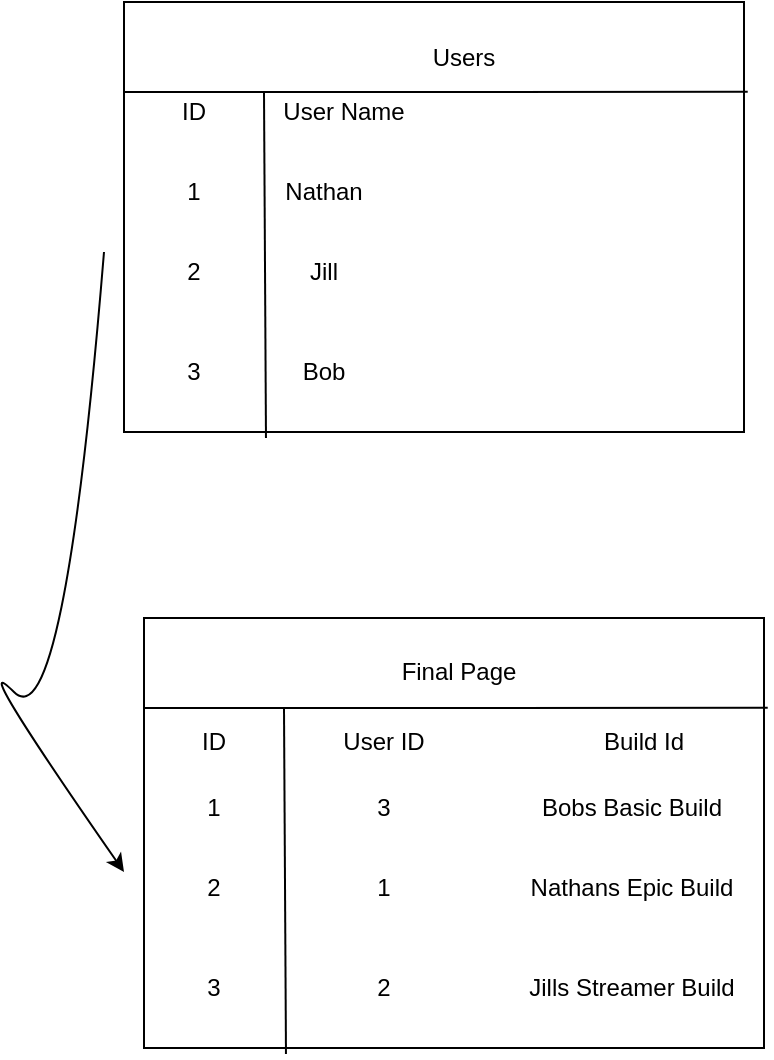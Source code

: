 <mxfile version="14.6.6" type="github">
  <diagram id="aE6t-q_9d1_Y1S6EbVpj" name="Page-1">
    <mxGraphModel dx="1422" dy="791" grid="1" gridSize="10" guides="1" tooltips="1" connect="1" arrows="1" fold="1" page="1" pageScale="1" pageWidth="827" pageHeight="1169" math="0" shadow="0">
      <root>
        <mxCell id="0" />
        <mxCell id="1" parent="0" />
        <mxCell id="Agc5lLFJwl8MDmnhifm_-4" value="" style="rounded=0;whiteSpace=wrap;html=1;" parent="1" vertex="1">
          <mxGeometry x="220" y="215" width="310" height="215" as="geometry" />
        </mxCell>
        <mxCell id="Agc5lLFJwl8MDmnhifm_-3" value="Users" style="text;html=1;strokeColor=none;fillColor=none;align=center;verticalAlign=middle;whiteSpace=wrap;rounded=0;" parent="1" vertex="1">
          <mxGeometry x="265" y="215" width="250" height="55" as="geometry" />
        </mxCell>
        <mxCell id="Agc5lLFJwl8MDmnhifm_-5" value="ID" style="text;html=1;strokeColor=none;fillColor=none;align=center;verticalAlign=middle;whiteSpace=wrap;rounded=0;" parent="1" vertex="1">
          <mxGeometry x="235" y="260" width="40" height="20" as="geometry" />
        </mxCell>
        <mxCell id="Agc5lLFJwl8MDmnhifm_-6" value="User Name" style="text;html=1;strokeColor=none;fillColor=none;align=center;verticalAlign=middle;whiteSpace=wrap;rounded=0;" parent="1" vertex="1">
          <mxGeometry x="280" y="260" width="100" height="20" as="geometry" />
        </mxCell>
        <mxCell id="Agc5lLFJwl8MDmnhifm_-10" value="" style="endArrow=none;html=1;entryX=1.006;entryY=0.209;entryDx=0;entryDy=0;entryPerimeter=0;" parent="1" target="Agc5lLFJwl8MDmnhifm_-4" edge="1">
          <mxGeometry width="50" height="50" relative="1" as="geometry">
            <mxPoint x="220" y="260" as="sourcePoint" />
            <mxPoint x="270" y="210" as="targetPoint" />
          </mxGeometry>
        </mxCell>
        <mxCell id="Agc5lLFJwl8MDmnhifm_-11" value="" style="endArrow=none;html=1;exitX=0.229;exitY=1.014;exitDx=0;exitDy=0;exitPerimeter=0;" parent="1" source="Agc5lLFJwl8MDmnhifm_-4" edge="1">
          <mxGeometry width="50" height="50" relative="1" as="geometry">
            <mxPoint x="240" y="310" as="sourcePoint" />
            <mxPoint x="290" y="260" as="targetPoint" />
          </mxGeometry>
        </mxCell>
        <mxCell id="Agc5lLFJwl8MDmnhifm_-12" value="1" style="text;html=1;strokeColor=none;fillColor=none;align=center;verticalAlign=middle;whiteSpace=wrap;rounded=0;" parent="1" vertex="1">
          <mxGeometry x="235" y="300" width="40" height="20" as="geometry" />
        </mxCell>
        <mxCell id="Agc5lLFJwl8MDmnhifm_-13" value="2" style="text;html=1;strokeColor=none;fillColor=none;align=center;verticalAlign=middle;whiteSpace=wrap;rounded=0;" parent="1" vertex="1">
          <mxGeometry x="235" y="340" width="40" height="20" as="geometry" />
        </mxCell>
        <mxCell id="Agc5lLFJwl8MDmnhifm_-14" value="3" style="text;html=1;strokeColor=none;fillColor=none;align=center;verticalAlign=middle;whiteSpace=wrap;rounded=0;" parent="1" vertex="1">
          <mxGeometry x="235" y="390" width="40" height="20" as="geometry" />
        </mxCell>
        <mxCell id="Agc5lLFJwl8MDmnhifm_-15" value="Nathan" style="text;html=1;strokeColor=none;fillColor=none;align=center;verticalAlign=middle;whiteSpace=wrap;rounded=0;" parent="1" vertex="1">
          <mxGeometry x="300" y="300" width="40" height="20" as="geometry" />
        </mxCell>
        <mxCell id="Agc5lLFJwl8MDmnhifm_-16" value="Jill" style="text;html=1;strokeColor=none;fillColor=none;align=center;verticalAlign=middle;whiteSpace=wrap;rounded=0;" parent="1" vertex="1">
          <mxGeometry x="300" y="340" width="40" height="20" as="geometry" />
        </mxCell>
        <mxCell id="Agc5lLFJwl8MDmnhifm_-17" value="Bob" style="text;html=1;strokeColor=none;fillColor=none;align=center;verticalAlign=middle;whiteSpace=wrap;rounded=0;" parent="1" vertex="1">
          <mxGeometry x="300" y="390" width="40" height="20" as="geometry" />
        </mxCell>
        <mxCell id="Agc5lLFJwl8MDmnhifm_-18" value="" style="rounded=0;whiteSpace=wrap;html=1;" parent="1" vertex="1">
          <mxGeometry x="230" y="523" width="310" height="215" as="geometry" />
        </mxCell>
        <mxCell id="Agc5lLFJwl8MDmnhifm_-20" value="ID" style="text;html=1;strokeColor=none;fillColor=none;align=center;verticalAlign=middle;whiteSpace=wrap;rounded=0;" parent="1" vertex="1">
          <mxGeometry x="245" y="575" width="40" height="20" as="geometry" />
        </mxCell>
        <mxCell id="Agc5lLFJwl8MDmnhifm_-22" value="" style="endArrow=none;html=1;entryX=1.006;entryY=0.209;entryDx=0;entryDy=0;entryPerimeter=0;" parent="1" target="Agc5lLFJwl8MDmnhifm_-18" edge="1">
          <mxGeometry width="50" height="50" relative="1" as="geometry">
            <mxPoint x="230" y="568" as="sourcePoint" />
            <mxPoint x="280" y="518" as="targetPoint" />
          </mxGeometry>
        </mxCell>
        <mxCell id="Agc5lLFJwl8MDmnhifm_-23" value="" style="endArrow=none;html=1;exitX=0.229;exitY=1.014;exitDx=0;exitDy=0;exitPerimeter=0;" parent="1" source="Agc5lLFJwl8MDmnhifm_-18" edge="1">
          <mxGeometry width="50" height="50" relative="1" as="geometry">
            <mxPoint x="250" y="618" as="sourcePoint" />
            <mxPoint x="300" y="568" as="targetPoint" />
          </mxGeometry>
        </mxCell>
        <mxCell id="Agc5lLFJwl8MDmnhifm_-24" value="1" style="text;html=1;strokeColor=none;fillColor=none;align=center;verticalAlign=middle;whiteSpace=wrap;rounded=0;" parent="1" vertex="1">
          <mxGeometry x="245" y="608" width="40" height="20" as="geometry" />
        </mxCell>
        <mxCell id="Agc5lLFJwl8MDmnhifm_-25" value="2" style="text;html=1;strokeColor=none;fillColor=none;align=center;verticalAlign=middle;whiteSpace=wrap;rounded=0;" parent="1" vertex="1">
          <mxGeometry x="245" y="648" width="40" height="20" as="geometry" />
        </mxCell>
        <mxCell id="Agc5lLFJwl8MDmnhifm_-26" value="3" style="text;html=1;strokeColor=none;fillColor=none;align=center;verticalAlign=middle;whiteSpace=wrap;rounded=0;" parent="1" vertex="1">
          <mxGeometry x="245" y="698" width="40" height="20" as="geometry" />
        </mxCell>
        <mxCell id="Agc5lLFJwl8MDmnhifm_-27" value="Bobs Basic Build" style="text;html=1;strokeColor=none;fillColor=none;align=center;verticalAlign=middle;whiteSpace=wrap;rounded=0;" parent="1" vertex="1">
          <mxGeometry x="424" y="608" width="100" height="20" as="geometry" />
        </mxCell>
        <mxCell id="Agc5lLFJwl8MDmnhifm_-28" value="Nathans Epic Build" style="text;html=1;strokeColor=none;fillColor=none;align=center;verticalAlign=middle;whiteSpace=wrap;rounded=0;" parent="1" vertex="1">
          <mxGeometry x="409" y="648" width="130" height="20" as="geometry" />
        </mxCell>
        <mxCell id="Agc5lLFJwl8MDmnhifm_-29" value="Jills Streamer Build" style="text;html=1;strokeColor=none;fillColor=none;align=center;verticalAlign=middle;whiteSpace=wrap;rounded=0;" parent="1" vertex="1">
          <mxGeometry x="414" y="698" width="120" height="20" as="geometry" />
        </mxCell>
        <mxCell id="Agc5lLFJwl8MDmnhifm_-31" value="Final Page" style="text;html=1;strokeColor=none;fillColor=none;align=center;verticalAlign=middle;whiteSpace=wrap;rounded=0;" parent="1" vertex="1">
          <mxGeometry x="355" y="540" width="65" height="20" as="geometry" />
        </mxCell>
        <mxCell id="Agc5lLFJwl8MDmnhifm_-32" value="Build Id" style="text;html=1;strokeColor=none;fillColor=none;align=center;verticalAlign=middle;whiteSpace=wrap;rounded=0;" parent="1" vertex="1">
          <mxGeometry x="450" y="575" width="60" height="20" as="geometry" />
        </mxCell>
        <mxCell id="Agc5lLFJwl8MDmnhifm_-33" value="" style="curved=1;endArrow=classic;html=1;" parent="1" edge="1">
          <mxGeometry width="50" height="50" relative="1" as="geometry">
            <mxPoint x="210" y="340" as="sourcePoint" />
            <mxPoint x="220" y="650" as="targetPoint" />
            <Array as="points">
              <mxPoint x="190" y="585" />
              <mxPoint x="140" y="535" />
            </Array>
          </mxGeometry>
        </mxCell>
        <mxCell id="fG1RVHIQMst-dYXzuhov-1" value="User ID" style="text;html=1;strokeColor=none;fillColor=none;align=center;verticalAlign=middle;whiteSpace=wrap;rounded=0;" vertex="1" parent="1">
          <mxGeometry x="320" y="575" width="60" height="20" as="geometry" />
        </mxCell>
        <mxCell id="fG1RVHIQMst-dYXzuhov-3" value="3" style="text;html=1;strokeColor=none;fillColor=none;align=center;verticalAlign=middle;whiteSpace=wrap;rounded=0;" vertex="1" parent="1">
          <mxGeometry x="330" y="608" width="40" height="20" as="geometry" />
        </mxCell>
        <mxCell id="fG1RVHIQMst-dYXzuhov-4" value="1" style="text;html=1;strokeColor=none;fillColor=none;align=center;verticalAlign=middle;whiteSpace=wrap;rounded=0;" vertex="1" parent="1">
          <mxGeometry x="330" y="648" width="40" height="20" as="geometry" />
        </mxCell>
        <mxCell id="fG1RVHIQMst-dYXzuhov-5" value="2" style="text;html=1;strokeColor=none;fillColor=none;align=center;verticalAlign=middle;whiteSpace=wrap;rounded=0;" vertex="1" parent="1">
          <mxGeometry x="330" y="698" width="40" height="20" as="geometry" />
        </mxCell>
      </root>
    </mxGraphModel>
  </diagram>
</mxfile>
